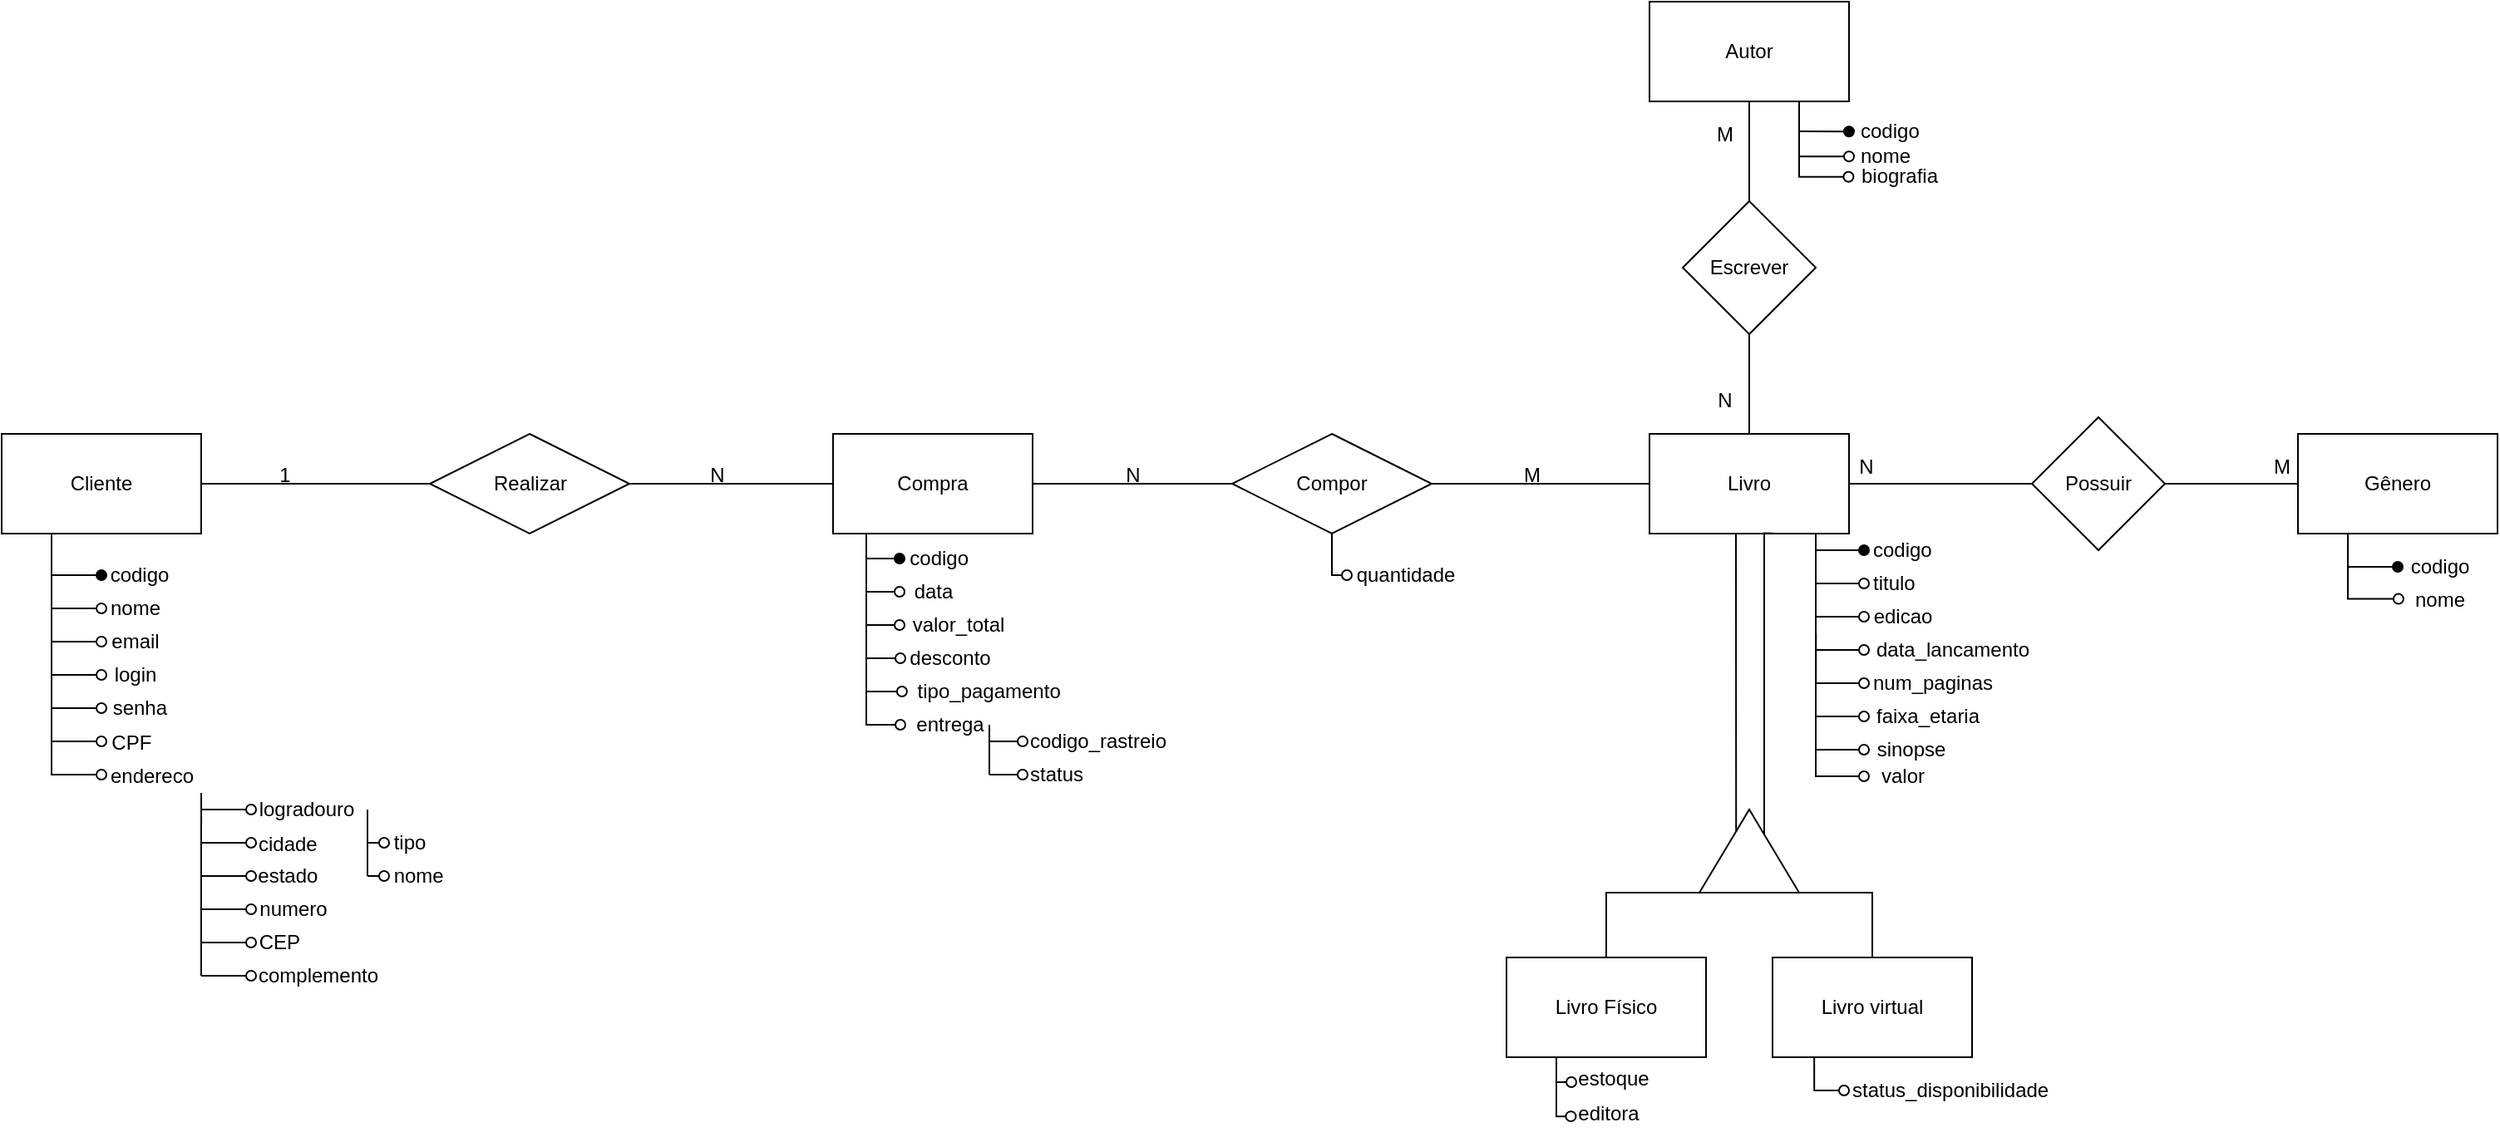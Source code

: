 <mxfile version="20.3.0" type="github">
  <diagram id="oTFQyZRkGBuzvfPvxmVF" name="Página-1">
    <mxGraphModel dx="2946" dy="1089" grid="1" gridSize="10" guides="1" tooltips="1" connect="1" arrows="1" fold="1" page="1" pageScale="1" pageWidth="827" pageHeight="1169" math="0" shadow="0">
      <root>
        <mxCell id="0" />
        <mxCell id="1" parent="0" />
        <mxCell id="lWry4m_PPbC2JPiOpoSA-2" style="edgeStyle=orthogonalEdgeStyle;rounded=0;orthogonalLoop=1;jettySize=auto;html=1;exitX=0.25;exitY=1;exitDx=0;exitDy=0;endArrow=oval;endFill=1;labelBackgroundColor=none;labelBorderColor=none;" edge="1" parent="1" source="lWry4m_PPbC2JPiOpoSA-9">
          <mxGeometry relative="1" as="geometry">
            <mxPoint x="160" y="480" as="targetPoint" />
            <Array as="points">
              <mxPoint x="130" y="480" />
            </Array>
          </mxGeometry>
        </mxCell>
        <mxCell id="lWry4m_PPbC2JPiOpoSA-3" style="edgeStyle=orthogonalEdgeStyle;rounded=0;orthogonalLoop=1;jettySize=auto;html=1;exitX=0.25;exitY=1;exitDx=0;exitDy=0;endArrow=oval;endFill=0;labelBackgroundColor=none;labelBorderColor=none;" edge="1" parent="1" source="lWry4m_PPbC2JPiOpoSA-9">
          <mxGeometry relative="1" as="geometry">
            <mxPoint x="160" y="500" as="targetPoint" />
            <Array as="points">
              <mxPoint x="130" y="500" />
            </Array>
          </mxGeometry>
        </mxCell>
        <mxCell id="lWry4m_PPbC2JPiOpoSA-4" style="edgeStyle=orthogonalEdgeStyle;rounded=0;orthogonalLoop=1;jettySize=auto;html=1;exitX=0.25;exitY=1;exitDx=0;exitDy=0;endArrow=oval;endFill=0;labelBackgroundColor=none;labelBorderColor=none;" edge="1" parent="1" source="lWry4m_PPbC2JPiOpoSA-9">
          <mxGeometry relative="1" as="geometry">
            <mxPoint x="160" y="520" as="targetPoint" />
            <Array as="points">
              <mxPoint x="130" y="520" />
            </Array>
          </mxGeometry>
        </mxCell>
        <mxCell id="lWry4m_PPbC2JPiOpoSA-5" style="edgeStyle=orthogonalEdgeStyle;rounded=0;orthogonalLoop=1;jettySize=auto;html=1;exitX=0.25;exitY=1;exitDx=0;exitDy=0;endArrow=oval;endFill=0;labelBackgroundColor=none;labelBorderColor=none;" edge="1" parent="1" source="lWry4m_PPbC2JPiOpoSA-9">
          <mxGeometry relative="1" as="geometry">
            <mxPoint x="160" y="560" as="targetPoint" />
            <Array as="points">
              <mxPoint x="130" y="560" />
            </Array>
          </mxGeometry>
        </mxCell>
        <mxCell id="lWry4m_PPbC2JPiOpoSA-6" style="edgeStyle=orthogonalEdgeStyle;rounded=0;orthogonalLoop=1;jettySize=auto;html=1;exitX=0.25;exitY=1;exitDx=0;exitDy=0;endArrow=oval;endFill=0;labelBackgroundColor=none;labelBorderColor=none;" edge="1" parent="1" source="lWry4m_PPbC2JPiOpoSA-9">
          <mxGeometry relative="1" as="geometry">
            <mxPoint x="160" y="580" as="targetPoint" />
            <Array as="points">
              <mxPoint x="130" y="580" />
            </Array>
          </mxGeometry>
        </mxCell>
        <mxCell id="lWry4m_PPbC2JPiOpoSA-7" style="edgeStyle=orthogonalEdgeStyle;rounded=0;orthogonalLoop=1;jettySize=auto;html=1;exitX=0.25;exitY=1;exitDx=0;exitDy=0;endArrow=oval;endFill=0;labelBackgroundColor=none;labelBorderColor=none;" edge="1" parent="1" source="lWry4m_PPbC2JPiOpoSA-9">
          <mxGeometry relative="1" as="geometry">
            <mxPoint x="160" y="600" as="targetPoint" />
            <Array as="points">
              <mxPoint x="130" y="600" />
            </Array>
          </mxGeometry>
        </mxCell>
        <mxCell id="lWry4m_PPbC2JPiOpoSA-8" style="edgeStyle=orthogonalEdgeStyle;rounded=0;orthogonalLoop=1;jettySize=auto;html=1;exitX=0.25;exitY=1;exitDx=0;exitDy=0;endArrow=oval;endFill=0;labelBackgroundColor=none;labelBorderColor=none;" edge="1" parent="1" source="lWry4m_PPbC2JPiOpoSA-9">
          <mxGeometry relative="1" as="geometry">
            <mxPoint x="160" y="540" as="targetPoint" />
            <Array as="points">
              <mxPoint x="130" y="540" />
            </Array>
          </mxGeometry>
        </mxCell>
        <mxCell id="lWry4m_PPbC2JPiOpoSA-9" value="Cliente" style="rounded=0;whiteSpace=wrap;html=1;labelBackgroundColor=none;labelBorderColor=none;fillColor=none;shadow=0;" vertex="1" parent="1">
          <mxGeometry x="100" y="395" width="120" height="60" as="geometry" />
        </mxCell>
        <mxCell id="lWry4m_PPbC2JPiOpoSA-10" style="edgeStyle=orthogonalEdgeStyle;rounded=0;orthogonalLoop=1;jettySize=auto;html=1;exitX=1;exitY=1;exitDx=0;exitDy=0;endArrow=oval;endFill=0;labelBackgroundColor=none;labelBorderColor=none;" edge="1" parent="1">
          <mxGeometry relative="1" as="geometry">
            <mxPoint x="1220" y="565" as="targetPoint" />
            <Array as="points">
              <mxPoint x="1191" y="565" />
            </Array>
            <mxPoint x="1191" y="525" as="sourcePoint" />
          </mxGeometry>
        </mxCell>
        <mxCell id="lWry4m_PPbC2JPiOpoSA-11" style="edgeStyle=orthogonalEdgeStyle;rounded=0;orthogonalLoop=1;jettySize=auto;html=1;exitX=1.001;exitY=0.836;exitDx=0;exitDy=0;startArrow=none;startFill=0;endArrow=oval;endFill=0;exitPerimeter=0;labelBackgroundColor=none;labelBorderColor=none;" edge="1" parent="1">
          <mxGeometry relative="1" as="geometry">
            <mxPoint x="1220" y="545" as="targetPoint" />
            <Array as="points">
              <mxPoint x="1191" y="545" />
            </Array>
            <mxPoint x="1191.12" y="515.16" as="sourcePoint" />
          </mxGeometry>
        </mxCell>
        <mxCell id="lWry4m_PPbC2JPiOpoSA-12" style="edgeStyle=orthogonalEdgeStyle;rounded=0;orthogonalLoop=1;jettySize=auto;html=1;exitX=1;exitY=0.75;exitDx=0;exitDy=0;startArrow=none;startFill=0;endArrow=oval;endFill=0;labelBackgroundColor=none;labelBorderColor=none;" edge="1" parent="1">
          <mxGeometry relative="1" as="geometry">
            <mxPoint x="1220" y="525" as="targetPoint" />
            <Array as="points">
              <mxPoint x="1191" y="525" />
            </Array>
            <mxPoint x="1191" y="510" as="sourcePoint" />
          </mxGeometry>
        </mxCell>
        <mxCell id="lWry4m_PPbC2JPiOpoSA-13" style="edgeStyle=orthogonalEdgeStyle;rounded=0;orthogonalLoop=1;jettySize=auto;html=1;exitX=1;exitY=0.75;exitDx=0;exitDy=0;startArrow=none;startFill=0;endArrow=oval;endFill=0;labelBackgroundColor=none;labelBorderColor=none;" edge="1" parent="1">
          <mxGeometry relative="1" as="geometry">
            <mxPoint x="1220" y="505" as="targetPoint" />
            <Array as="points">
              <mxPoint x="1191" y="505" />
            </Array>
            <mxPoint x="1191" y="510" as="sourcePoint" />
          </mxGeometry>
        </mxCell>
        <mxCell id="lWry4m_PPbC2JPiOpoSA-14" style="edgeStyle=orthogonalEdgeStyle;rounded=0;orthogonalLoop=1;jettySize=auto;html=1;exitX=1;exitY=0;exitDx=0;exitDy=0;startArrow=none;startFill=0;endArrow=oval;endFill=1;labelBackgroundColor=none;labelBorderColor=none;" edge="1" parent="1">
          <mxGeometry relative="1" as="geometry">
            <mxPoint x="1220" y="465" as="targetPoint" />
            <mxPoint x="1191" y="465" as="sourcePoint" />
          </mxGeometry>
        </mxCell>
        <mxCell id="lWry4m_PPbC2JPiOpoSA-15" style="edgeStyle=orthogonalEdgeStyle;rounded=0;orthogonalLoop=1;jettySize=auto;html=1;startArrow=none;startFill=0;endArrow=oval;endFill=0;labelBackgroundColor=none;labelBorderColor=none;" edge="1" parent="1">
          <mxGeometry relative="1" as="geometry">
            <mxPoint x="1220" y="485" as="targetPoint" />
            <Array as="points">
              <mxPoint x="1191" y="485" />
            </Array>
            <mxPoint x="1191" y="455" as="sourcePoint" />
          </mxGeometry>
        </mxCell>
        <mxCell id="lWry4m_PPbC2JPiOpoSA-16" style="edgeStyle=orthogonalEdgeStyle;rounded=0;orthogonalLoop=1;jettySize=auto;html=1;exitX=1;exitY=0.5;exitDx=0;exitDy=0;entryX=0;entryY=0.5;entryDx=0;entryDy=0;endArrow=none;endFill=0;labelBackgroundColor=none;labelBorderColor=none;" edge="1" parent="1" source="lWry4m_PPbC2JPiOpoSA-18" target="lWry4m_PPbC2JPiOpoSA-68">
          <mxGeometry relative="1" as="geometry" />
        </mxCell>
        <mxCell id="lWry4m_PPbC2JPiOpoSA-17" style="edgeStyle=orthogonalEdgeStyle;rounded=0;orthogonalLoop=1;jettySize=auto;html=1;exitX=0.75;exitY=1;exitDx=0;exitDy=0;endArrow=oval;endFill=0;labelBackgroundColor=none;labelBorderColor=none;" edge="1" parent="1">
          <mxGeometry relative="1" as="geometry">
            <mxPoint x="1182" y="455" as="sourcePoint" />
            <mxPoint x="1220" y="601" as="targetPoint" />
            <Array as="points">
              <mxPoint x="1191" y="455" />
              <mxPoint x="1191" y="601" />
              <mxPoint x="1220" y="601" />
            </Array>
          </mxGeometry>
        </mxCell>
        <mxCell id="lWry4m_PPbC2JPiOpoSA-18" value="Livro" style="rounded=0;whiteSpace=wrap;html=1;labelBackgroundColor=none;labelBorderColor=none;fillColor=none;" vertex="1" parent="1">
          <mxGeometry x="1091" y="395" width="120" height="60" as="geometry" />
        </mxCell>
        <mxCell id="lWry4m_PPbC2JPiOpoSA-19" value="N" style="text;html=1;align=center;verticalAlign=middle;resizable=0;points=[];autosize=1;strokeColor=none;fillColor=none;labelBackgroundColor=none;labelBorderColor=none;" vertex="1" parent="1">
          <mxGeometry x="770" y="410" width="20" height="20" as="geometry" />
        </mxCell>
        <mxCell id="lWry4m_PPbC2JPiOpoSA-20" style="edgeStyle=orthogonalEdgeStyle;rounded=0;orthogonalLoop=1;jettySize=auto;html=1;exitX=0.75;exitY=1;exitDx=0;exitDy=0;endArrow=oval;endFill=0;labelBackgroundColor=none;labelBorderColor=none;" edge="1" parent="1">
          <mxGeometry relative="1" as="geometry">
            <mxPoint x="640" y="490" as="targetPoint" />
            <mxPoint x="620" y="465" as="sourcePoint" />
            <Array as="points">
              <mxPoint x="620" y="490" />
              <mxPoint x="640" y="490" />
            </Array>
          </mxGeometry>
        </mxCell>
        <mxCell id="lWry4m_PPbC2JPiOpoSA-21" style="edgeStyle=orthogonalEdgeStyle;rounded=0;orthogonalLoop=1;jettySize=auto;html=1;exitX=0.75;exitY=1;exitDx=0;exitDy=0;endArrow=oval;endFill=0;labelBackgroundColor=none;labelBorderColor=none;" edge="1" parent="1">
          <mxGeometry relative="1" as="geometry">
            <mxPoint x="640" y="510" as="targetPoint" />
            <mxPoint x="620" y="465" as="sourcePoint" />
            <Array as="points">
              <mxPoint x="620" y="510" />
              <mxPoint x="640" y="510" />
            </Array>
          </mxGeometry>
        </mxCell>
        <mxCell id="lWry4m_PPbC2JPiOpoSA-22" style="edgeStyle=orthogonalEdgeStyle;rounded=0;orthogonalLoop=1;jettySize=auto;html=1;exitX=0.75;exitY=1;exitDx=0;exitDy=0;endArrow=oval;endFill=0;entryX=0.008;entryY=0.49;entryDx=0;entryDy=0;entryPerimeter=0;labelBackgroundColor=none;labelBorderColor=none;" edge="1" parent="1" target="lWry4m_PPbC2JPiOpoSA-32">
          <mxGeometry relative="1" as="geometry">
            <mxPoint x="640" y="525" as="targetPoint" />
            <mxPoint x="620" y="465" as="sourcePoint" />
            <Array as="points">
              <mxPoint x="620" y="530" />
              <mxPoint x="640" y="530" />
            </Array>
          </mxGeometry>
        </mxCell>
        <mxCell id="lWry4m_PPbC2JPiOpoSA-23" style="edgeStyle=orthogonalEdgeStyle;rounded=0;orthogonalLoop=1;jettySize=auto;html=1;exitX=0.75;exitY=1;exitDx=0;exitDy=0;endArrow=oval;endFill=0;entryX=0.137;entryY=0.5;entryDx=0;entryDy=0;entryPerimeter=0;labelBackgroundColor=none;labelBorderColor=none;" edge="1" parent="1" target="lWry4m_PPbC2JPiOpoSA-33">
          <mxGeometry relative="1" as="geometry">
            <mxPoint x="640" y="545" as="targetPoint" />
            <mxPoint x="620" y="465" as="sourcePoint" />
            <Array as="points">
              <mxPoint x="620" y="550" />
            </Array>
          </mxGeometry>
        </mxCell>
        <mxCell id="lWry4m_PPbC2JPiOpoSA-24" value="email" style="text;html=1;align=center;verticalAlign=middle;resizable=0;points=[];autosize=1;strokeColor=none;fillColor=none;labelBackgroundColor=none;labelBorderColor=none;" vertex="1" parent="1">
          <mxGeometry x="160" y="510" width="40" height="20" as="geometry" />
        </mxCell>
        <mxCell id="lWry4m_PPbC2JPiOpoSA-25" value="nome" style="text;html=1;align=center;verticalAlign=middle;resizable=0;points=[];autosize=1;strokeColor=none;fillColor=none;labelBackgroundColor=none;labelBorderColor=none;" vertex="1" parent="1">
          <mxGeometry x="155" y="490" width="50" height="20" as="geometry" />
        </mxCell>
        <mxCell id="lWry4m_PPbC2JPiOpoSA-26" value="login" style="text;html=1;align=center;verticalAlign=middle;resizable=0;points=[];autosize=1;strokeColor=none;fillColor=none;labelBackgroundColor=none;labelBorderColor=none;" vertex="1" parent="1">
          <mxGeometry x="160" y="530" width="40" height="20" as="geometry" />
        </mxCell>
        <mxCell id="lWry4m_PPbC2JPiOpoSA-27" value="&amp;nbsp;senha" style="text;html=1;align=center;verticalAlign=middle;resizable=0;points=[];autosize=1;strokeColor=none;fillColor=none;labelBackgroundColor=none;labelBorderColor=none;" vertex="1" parent="1">
          <mxGeometry x="155.5" y="550" width="50" height="20" as="geometry" />
        </mxCell>
        <mxCell id="lWry4m_PPbC2JPiOpoSA-28" value="&amp;nbsp;CPF" style="text;html=1;align=center;verticalAlign=middle;resizable=0;points=[];autosize=1;strokeColor=none;fillColor=none;labelBackgroundColor=none;labelBorderColor=none;" vertex="1" parent="1">
          <mxGeometry x="155.5" y="571" width="40" height="20" as="geometry" />
        </mxCell>
        <mxCell id="lWry4m_PPbC2JPiOpoSA-29" value="endereco" style="text;html=1;align=center;verticalAlign=middle;resizable=0;points=[];autosize=1;strokeColor=none;fillColor=none;labelBackgroundColor=none;labelBorderColor=none;" vertex="1" parent="1">
          <mxGeometry x="155" y="591" width="70" height="20" as="geometry" />
        </mxCell>
        <mxCell id="lWry4m_PPbC2JPiOpoSA-30" value="&amp;nbsp; &amp;nbsp;data" style="text;html=1;align=center;verticalAlign=middle;resizable=0;points=[];autosize=1;strokeColor=none;fillColor=none;labelBackgroundColor=none;labelBorderColor=none;" vertex="1" parent="1">
          <mxGeometry x="630" y="480" width="50" height="20" as="geometry" />
        </mxCell>
        <mxCell id="lWry4m_PPbC2JPiOpoSA-31" value="valor_total" style="text;html=1;align=center;verticalAlign=middle;resizable=0;points=[];autosize=1;strokeColor=none;fillColor=none;labelBackgroundColor=none;labelBorderColor=none;" vertex="1" parent="1">
          <mxGeometry x="640" y="500" width="70" height="20" as="geometry" />
        </mxCell>
        <mxCell id="lWry4m_PPbC2JPiOpoSA-32" value="desconto" style="text;html=1;align=center;verticalAlign=middle;resizable=0;points=[];autosize=1;strokeColor=none;fillColor=none;labelBackgroundColor=none;labelBorderColor=none;" vertex="1" parent="1">
          <mxGeometry x="640" y="520" width="60" height="20" as="geometry" />
        </mxCell>
        <mxCell id="lWry4m_PPbC2JPiOpoSA-33" value="&amp;nbsp; &amp;nbsp; &amp;nbsp;tipo_pagamento" style="text;html=1;align=center;verticalAlign=middle;resizable=0;points=[];autosize=1;strokeColor=none;fillColor=none;labelBackgroundColor=none;labelBorderColor=none;" vertex="1" parent="1">
          <mxGeometry x="625" y="540" width="120" height="20" as="geometry" />
        </mxCell>
        <mxCell id="lWry4m_PPbC2JPiOpoSA-34" style="edgeStyle=orthogonalEdgeStyle;rounded=0;orthogonalLoop=1;jettySize=auto;html=1;entryX=0.381;entryY=1;entryDx=0;entryDy=0;entryPerimeter=0;endArrow=none;endFill=0;exitX=0.731;exitY=0.369;exitDx=0;exitDy=0;exitPerimeter=0;labelBackgroundColor=none;labelBorderColor=none;" edge="1" parent="1" source="lWry4m_PPbC2JPiOpoSA-38" target="lWry4m_PPbC2JPiOpoSA-18">
          <mxGeometry relative="1" as="geometry">
            <Array as="points">
              <mxPoint x="1143" y="632" />
              <mxPoint x="1143" y="455" />
            </Array>
          </mxGeometry>
        </mxCell>
        <mxCell id="lWry4m_PPbC2JPiOpoSA-35" style="edgeStyle=orthogonalEdgeStyle;rounded=0;orthogonalLoop=1;jettySize=auto;html=1;entryX=0.625;entryY=0.997;entryDx=0;entryDy=0;entryPerimeter=0;endArrow=none;endFill=0;labelBackgroundColor=none;labelBorderColor=none;" edge="1" parent="1" source="lWry4m_PPbC2JPiOpoSA-38" target="lWry4m_PPbC2JPiOpoSA-18">
          <mxGeometry relative="1" as="geometry">
            <Array as="points">
              <mxPoint x="1160" y="455" />
            </Array>
          </mxGeometry>
        </mxCell>
        <mxCell id="lWry4m_PPbC2JPiOpoSA-36" style="edgeStyle=orthogonalEdgeStyle;rounded=0;orthogonalLoop=1;jettySize=auto;html=1;exitX=0;exitY=0.25;exitDx=0;exitDy=0;entryX=0.5;entryY=0;entryDx=0;entryDy=0;endArrow=none;endFill=0;labelBackgroundColor=none;labelBorderColor=none;" edge="1" parent="1" source="lWry4m_PPbC2JPiOpoSA-38" target="lWry4m_PPbC2JPiOpoSA-42">
          <mxGeometry relative="1" as="geometry">
            <Array as="points">
              <mxPoint x="1065" y="671" />
            </Array>
          </mxGeometry>
        </mxCell>
        <mxCell id="lWry4m_PPbC2JPiOpoSA-37" style="edgeStyle=orthogonalEdgeStyle;rounded=0;orthogonalLoop=1;jettySize=auto;html=1;exitX=0;exitY=0.75;exitDx=0;exitDy=0;entryX=0.5;entryY=0;entryDx=0;entryDy=0;endArrow=none;endFill=0;labelBackgroundColor=none;labelBorderColor=none;" edge="1" parent="1" source="lWry4m_PPbC2JPiOpoSA-38" target="lWry4m_PPbC2JPiOpoSA-44">
          <mxGeometry relative="1" as="geometry">
            <Array as="points">
              <mxPoint x="1225" y="671" />
            </Array>
          </mxGeometry>
        </mxCell>
        <mxCell id="lWry4m_PPbC2JPiOpoSA-38" value="" style="triangle;whiteSpace=wrap;html=1;direction=north;fillColor=none;labelBackgroundColor=none;labelBorderColor=none;" vertex="1" parent="1">
          <mxGeometry x="1121" y="621" width="60" height="50" as="geometry" />
        </mxCell>
        <mxCell id="lWry4m_PPbC2JPiOpoSA-39" style="edgeStyle=orthogonalEdgeStyle;rounded=0;orthogonalLoop=1;jettySize=auto;html=1;exitX=1;exitY=1;exitDx=0;exitDy=0;" edge="1" parent="1" source="lWry4m_PPbC2JPiOpoSA-42">
          <mxGeometry relative="1" as="geometry">
            <mxPoint x="1125.065" y="770.065" as="targetPoint" />
          </mxGeometry>
        </mxCell>
        <mxCell id="lWry4m_PPbC2JPiOpoSA-40" style="edgeStyle=orthogonalEdgeStyle;rounded=0;orthogonalLoop=1;jettySize=auto;html=1;exitX=0.25;exitY=1;exitDx=0;exitDy=0;endArrow=oval;endFill=0;" edge="1" parent="1" source="lWry4m_PPbC2JPiOpoSA-42">
          <mxGeometry relative="1" as="geometry">
            <mxPoint x="1044" y="785" as="targetPoint" />
            <Array as="points">
              <mxPoint x="1035" y="785" />
            </Array>
          </mxGeometry>
        </mxCell>
        <mxCell id="lWry4m_PPbC2JPiOpoSA-41" style="edgeStyle=orthogonalEdgeStyle;rounded=0;orthogonalLoop=1;jettySize=auto;html=1;exitX=0.25;exitY=1;exitDx=0;exitDy=0;endArrow=oval;endFill=0;" edge="1" parent="1" source="lWry4m_PPbC2JPiOpoSA-42">
          <mxGeometry relative="1" as="geometry">
            <mxPoint x="1043.722" y="805.574" as="targetPoint" />
            <Array as="points">
              <mxPoint x="1035" y="806" />
            </Array>
          </mxGeometry>
        </mxCell>
        <mxCell id="lWry4m_PPbC2JPiOpoSA-42" value="Livro Físico" style="rounded=0;whiteSpace=wrap;html=1;fillColor=none;labelBackgroundColor=none;labelBorderColor=none;" vertex="1" parent="1">
          <mxGeometry x="1005" y="710" width="120" height="60" as="geometry" />
        </mxCell>
        <mxCell id="lWry4m_PPbC2JPiOpoSA-43" style="edgeStyle=orthogonalEdgeStyle;rounded=0;orthogonalLoop=1;jettySize=auto;html=1;exitX=0.209;exitY=1.005;exitDx=0;exitDy=0;endArrow=oval;endFill=0;exitPerimeter=0;labelBackgroundColor=none;labelBorderColor=none;" edge="1" parent="1" source="lWry4m_PPbC2JPiOpoSA-44">
          <mxGeometry relative="1" as="geometry">
            <mxPoint x="1208" y="790" as="targetPoint" />
            <Array as="points">
              <mxPoint x="1190" y="790" />
            </Array>
          </mxGeometry>
        </mxCell>
        <mxCell id="lWry4m_PPbC2JPiOpoSA-44" value="Livro virtual" style="rounded=0;whiteSpace=wrap;html=1;fillColor=none;labelBackgroundColor=none;labelBorderColor=none;" vertex="1" parent="1">
          <mxGeometry x="1165" y="710" width="120" height="60" as="geometry" />
        </mxCell>
        <mxCell id="lWry4m_PPbC2JPiOpoSA-45" value="estoque" style="text;html=1;align=center;verticalAlign=middle;resizable=0;points=[];autosize=1;strokeColor=none;fillColor=none;labelBackgroundColor=none;labelBorderColor=none;" vertex="1" parent="1">
          <mxGeometry x="1038" y="770" width="61" height="26" as="geometry" />
        </mxCell>
        <mxCell id="lWry4m_PPbC2JPiOpoSA-46" value="&amp;nbsp;codigo" style="text;html=1;align=center;verticalAlign=middle;resizable=0;points=[];autosize=1;strokeColor=none;fillColor=none;labelBackgroundColor=none;labelBorderColor=none;" vertex="1" parent="1">
          <mxGeometry x="1216" y="455" width="50" height="20" as="geometry" />
        </mxCell>
        <mxCell id="lWry4m_PPbC2JPiOpoSA-47" value="&amp;nbsp;titulo" style="text;html=1;align=center;verticalAlign=middle;resizable=0;points=[];autosize=1;strokeColor=none;fillColor=none;labelBackgroundColor=none;labelBorderColor=none;" vertex="1" parent="1">
          <mxGeometry x="1216" y="475" width="40" height="20" as="geometry" />
        </mxCell>
        <mxCell id="lWry4m_PPbC2JPiOpoSA-48" value="edicao" style="text;html=1;align=center;verticalAlign=middle;resizable=0;points=[];autosize=1;strokeColor=none;fillColor=none;labelBackgroundColor=none;labelBorderColor=none;" vertex="1" parent="1">
          <mxGeometry x="1218" y="495" width="50" height="20" as="geometry" />
        </mxCell>
        <mxCell id="lWry4m_PPbC2JPiOpoSA-49" value="data_lancamento" style="text;html=1;align=center;verticalAlign=middle;resizable=0;points=[];autosize=1;strokeColor=none;fillColor=none;labelBackgroundColor=none;labelBorderColor=none;" vertex="1" parent="1">
          <mxGeometry x="1218" y="515" width="110" height="20" as="geometry" />
        </mxCell>
        <mxCell id="lWry4m_PPbC2JPiOpoSA-50" value="num_paginas" style="text;html=1;align=center;verticalAlign=middle;resizable=0;points=[];autosize=1;strokeColor=none;fillColor=none;labelBackgroundColor=none;labelBorderColor=none;" vertex="1" parent="1">
          <mxGeometry x="1216" y="535" width="90" height="20" as="geometry" />
        </mxCell>
        <mxCell id="lWry4m_PPbC2JPiOpoSA-51" value="faixa_etaria" style="text;html=1;align=center;verticalAlign=middle;resizable=0;points=[];autosize=1;strokeColor=none;fillColor=none;labelBackgroundColor=none;labelBorderColor=none;" vertex="1" parent="1">
          <mxGeometry x="1218" y="555" width="80" height="20" as="geometry" />
        </mxCell>
        <mxCell id="lWry4m_PPbC2JPiOpoSA-52" style="edgeStyle=none;rounded=0;orthogonalLoop=1;jettySize=auto;html=1;exitX=1;exitY=0.25;exitDx=0;exitDy=0;endArrow=oval;endFill=1;strokeColor=#000000;labelBackgroundColor=none;labelBorderColor=none;" edge="1" parent="1">
          <mxGeometry relative="1" as="geometry">
            <mxPoint x="1211" y="213.095" as="targetPoint" />
            <mxPoint x="1181" y="213" as="sourcePoint" />
          </mxGeometry>
        </mxCell>
        <mxCell id="lWry4m_PPbC2JPiOpoSA-53" style="edgeStyle=orthogonalEdgeStyle;rounded=0;orthogonalLoop=1;jettySize=auto;html=1;exitX=1;exitY=0.5;exitDx=0;exitDy=0;endArrow=oval;endFill=0;labelBackgroundColor=none;labelBorderColor=none;" edge="1" parent="1">
          <mxGeometry relative="1" as="geometry">
            <mxPoint x="1211" y="228.003" as="targetPoint" />
            <mxPoint x="1181" y="228.08" as="sourcePoint" />
          </mxGeometry>
        </mxCell>
        <mxCell id="lWry4m_PPbC2JPiOpoSA-54" style="edgeStyle=orthogonalEdgeStyle;rounded=0;orthogonalLoop=1;jettySize=auto;html=1;exitX=0.75;exitY=1;exitDx=0;exitDy=0;endArrow=oval;endFill=0;entryX=-0.005;entryY=0.519;entryDx=0;entryDy=0;entryPerimeter=0;labelBackgroundColor=none;labelBorderColor=none;" edge="1" parent="1" source="lWry4m_PPbC2JPiOpoSA-55" target="lWry4m_PPbC2JPiOpoSA-116">
          <mxGeometry relative="1" as="geometry">
            <mxPoint x="1181" y="240" as="targetPoint" />
          </mxGeometry>
        </mxCell>
        <mxCell id="lWry4m_PPbC2JPiOpoSA-55" value="Autor" style="whiteSpace=wrap;html=1;labelBackgroundColor=none;labelBorderColor=none;fillColor=none;" vertex="1" parent="1">
          <mxGeometry x="1091" y="135" width="120" height="60" as="geometry" />
        </mxCell>
        <mxCell id="lWry4m_PPbC2JPiOpoSA-56" style="edgeStyle=none;rounded=0;orthogonalLoop=1;jettySize=auto;html=1;exitX=0.5;exitY=1;exitDx=0;exitDy=0;endArrow=none;endFill=0;strokeColor=#000000;fillColor=#e1d5e7;entryX=0.5;entryY=0;entryDx=0;entryDy=0;labelBackgroundColor=none;labelBorderColor=none;" edge="1" parent="1" source="lWry4m_PPbC2JPiOpoSA-58" target="lWry4m_PPbC2JPiOpoSA-18">
          <mxGeometry relative="1" as="geometry">
            <mxPoint x="1151.143" y="355" as="targetPoint" />
          </mxGeometry>
        </mxCell>
        <mxCell id="lWry4m_PPbC2JPiOpoSA-57" style="edgeStyle=none;rounded=0;orthogonalLoop=1;jettySize=auto;html=1;exitX=0.5;exitY=0;exitDx=0;exitDy=0;entryX=0.5;entryY=1;entryDx=0;entryDy=0;endArrow=none;endFill=0;strokeColor=#000000;labelBackgroundColor=none;labelBorderColor=none;" edge="1" parent="1" source="lWry4m_PPbC2JPiOpoSA-58" target="lWry4m_PPbC2JPiOpoSA-55">
          <mxGeometry relative="1" as="geometry" />
        </mxCell>
        <mxCell id="lWry4m_PPbC2JPiOpoSA-58" value="Escrever" style="rhombus;whiteSpace=wrap;html=1;labelBackgroundColor=none;labelBorderColor=none;fillColor=none;" vertex="1" parent="1">
          <mxGeometry x="1111" y="255" width="80" height="80" as="geometry" />
        </mxCell>
        <mxCell id="lWry4m_PPbC2JPiOpoSA-59" value="M" style="text;html=1;align=center;verticalAlign=middle;resizable=0;points=[];autosize=1;strokeColor=none;fillColor=none;labelBackgroundColor=none;labelBorderColor=none;" vertex="1" parent="1">
          <mxGeometry x="1121" y="205" width="30" height="20" as="geometry" />
        </mxCell>
        <mxCell id="lWry4m_PPbC2JPiOpoSA-60" value="N" style="text;html=1;align=center;verticalAlign=middle;resizable=0;points=[];autosize=1;strokeColor=none;fillColor=none;labelBackgroundColor=none;labelBorderColor=none;" vertex="1" parent="1">
          <mxGeometry x="1126" y="365" width="20" height="20" as="geometry" />
        </mxCell>
        <mxCell id="lWry4m_PPbC2JPiOpoSA-61" value="codigo&lt;br&gt;nome" style="text;html=1;align=left;verticalAlign=middle;resizable=0;points=[];autosize=1;strokeColor=none;fillColor=none;labelBackgroundColor=none;labelBorderColor=none;" vertex="1" parent="1">
          <mxGeometry x="1216" y="205" width="50" height="30" as="geometry" />
        </mxCell>
        <mxCell id="lWry4m_PPbC2JPiOpoSA-62" value="sinopse" style="text;html=1;align=center;verticalAlign=middle;resizable=0;points=[];autosize=1;strokeColor=none;fillColor=none;labelBackgroundColor=none;labelBorderColor=none;" vertex="1" parent="1">
          <mxGeometry x="1218" y="575" width="60" height="20" as="geometry" />
        </mxCell>
        <mxCell id="lWry4m_PPbC2JPiOpoSA-63" style="edgeStyle=orthogonalEdgeStyle;rounded=0;orthogonalLoop=1;jettySize=auto;html=1;exitX=1;exitY=1;exitDx=0;exitDy=0;endArrow=oval;endFill=0;labelBackgroundColor=none;labelBorderColor=none;" edge="1" parent="1">
          <mxGeometry relative="1" as="geometry">
            <mxPoint x="1220" y="585" as="targetPoint" />
            <Array as="points">
              <mxPoint x="1191" y="585" />
            </Array>
            <mxPoint x="1191" y="545" as="sourcePoint" />
          </mxGeometry>
        </mxCell>
        <mxCell id="lWry4m_PPbC2JPiOpoSA-64" value="" style="endArrow=none;html=1;rounded=0;labelBackgroundColor=none;labelBorderColor=none;" edge="1" parent="1">
          <mxGeometry width="50" height="50" relative="1" as="geometry">
            <mxPoint x="1191" y="505" as="sourcePoint" />
            <mxPoint x="1191" y="455" as="targetPoint" />
          </mxGeometry>
        </mxCell>
        <mxCell id="lWry4m_PPbC2JPiOpoSA-65" style="edgeStyle=orthogonalEdgeStyle;rounded=0;orthogonalLoop=1;jettySize=auto;html=1;exitX=0.25;exitY=1;exitDx=0;exitDy=0;endArrow=oval;endFill=0;entryX=0.009;entryY=0.465;entryDx=0;entryDy=0;entryPerimeter=0;labelBackgroundColor=none;labelBorderColor=none;" edge="1" parent="1" source="lWry4m_PPbC2JPiOpoSA-66" target="lWry4m_PPbC2JPiOpoSA-117">
          <mxGeometry relative="1" as="geometry">
            <mxPoint x="1490" y="480" as="sourcePoint" />
            <mxPoint x="1520" y="520" as="targetPoint" />
          </mxGeometry>
        </mxCell>
        <mxCell id="lWry4m_PPbC2JPiOpoSA-66" value="Gênero" style="rounded=0;whiteSpace=wrap;html=1;labelBackgroundColor=none;labelBorderColor=none;fillColor=none;" vertex="1" parent="1">
          <mxGeometry x="1481" y="395" width="120" height="60" as="geometry" />
        </mxCell>
        <mxCell id="lWry4m_PPbC2JPiOpoSA-67" style="edgeStyle=orthogonalEdgeStyle;rounded=0;orthogonalLoop=1;jettySize=auto;html=1;exitX=1;exitY=0.5;exitDx=0;exitDy=0;entryX=0;entryY=0.5;entryDx=0;entryDy=0;endArrow=none;endFill=0;labelBackgroundColor=none;labelBorderColor=none;" edge="1" parent="1" source="lWry4m_PPbC2JPiOpoSA-68" target="lWry4m_PPbC2JPiOpoSA-66">
          <mxGeometry relative="1" as="geometry" />
        </mxCell>
        <mxCell id="lWry4m_PPbC2JPiOpoSA-68" value="Possuir" style="rhombus;whiteSpace=wrap;html=1;labelBackgroundColor=none;labelBorderColor=none;fillColor=none;" vertex="1" parent="1">
          <mxGeometry x="1321" y="385" width="80" height="80" as="geometry" />
        </mxCell>
        <mxCell id="lWry4m_PPbC2JPiOpoSA-69" value="N" style="text;html=1;align=center;verticalAlign=middle;resizable=0;points=[];autosize=1;strokeColor=none;fillColor=none;labelBackgroundColor=none;labelBorderColor=none;" vertex="1" parent="1">
          <mxGeometry x="1211" y="405" width="20" height="20" as="geometry" />
        </mxCell>
        <mxCell id="lWry4m_PPbC2JPiOpoSA-70" value="M" style="text;html=1;align=center;verticalAlign=middle;resizable=0;points=[];autosize=1;strokeColor=none;fillColor=none;labelBackgroundColor=none;labelBorderColor=none;" vertex="1" parent="1">
          <mxGeometry x="1456" y="405" width="30" height="20" as="geometry" />
        </mxCell>
        <mxCell id="lWry4m_PPbC2JPiOpoSA-71" value="" style="endArrow=oval;html=1;rounded=0;endFill=1;exitX=0.25;exitY=1;exitDx=0;exitDy=0;labelBackgroundColor=none;labelBorderColor=none;" edge="1" parent="1" source="lWry4m_PPbC2JPiOpoSA-66">
          <mxGeometry width="50" height="50" relative="1" as="geometry">
            <mxPoint x="1511" y="475" as="sourcePoint" />
            <mxPoint x="1541" y="475" as="targetPoint" />
            <Array as="points">
              <mxPoint x="1511" y="475" />
            </Array>
          </mxGeometry>
        </mxCell>
        <mxCell id="lWry4m_PPbC2JPiOpoSA-72" value="codigo" style="text;html=1;align=center;verticalAlign=middle;resizable=0;points=[];autosize=1;strokeColor=none;fillColor=none;labelBackgroundColor=none;labelBorderColor=none;" vertex="1" parent="1">
          <mxGeometry x="1541" y="465" width="50" height="20" as="geometry" />
        </mxCell>
        <mxCell id="lWry4m_PPbC2JPiOpoSA-73" style="edgeStyle=orthogonalEdgeStyle;rounded=0;orthogonalLoop=1;jettySize=auto;html=1;exitX=1;exitY=0.5;exitDx=0;exitDy=0;endArrow=none;endFill=0;labelBackgroundColor=none;labelBorderColor=none;" edge="1" parent="1" source="lWry4m_PPbC2JPiOpoSA-76" target="lWry4m_PPbC2JPiOpoSA-82">
          <mxGeometry relative="1" as="geometry" />
        </mxCell>
        <mxCell id="lWry4m_PPbC2JPiOpoSA-74" style="edgeStyle=orthogonalEdgeStyle;rounded=0;orthogonalLoop=1;jettySize=auto;html=1;endArrow=oval;endFill=0;entryX=0.006;entryY=0.538;entryDx=0;entryDy=0;entryPerimeter=0;labelBackgroundColor=none;labelBorderColor=none;" edge="1" parent="1">
          <mxGeometry relative="1" as="geometry">
            <mxPoint x="640.48" y="570.76" as="targetPoint" />
            <mxPoint x="620" y="470" as="sourcePoint" />
            <Array as="points">
              <mxPoint x="620" y="570" />
              <mxPoint x="640" y="570" />
            </Array>
          </mxGeometry>
        </mxCell>
        <mxCell id="lWry4m_PPbC2JPiOpoSA-75" style="edgeStyle=orthogonalEdgeStyle;rounded=0;orthogonalLoop=1;jettySize=auto;html=1;exitX=0.25;exitY=1;exitDx=0;exitDy=0;endArrow=oval;endFill=1;labelBackgroundColor=none;labelBorderColor=none;" edge="1" parent="1" source="lWry4m_PPbC2JPiOpoSA-76">
          <mxGeometry relative="1" as="geometry">
            <mxPoint x="640" y="470" as="targetPoint" />
            <Array as="points">
              <mxPoint x="620" y="455" />
              <mxPoint x="620" y="470" />
            </Array>
          </mxGeometry>
        </mxCell>
        <mxCell id="lWry4m_PPbC2JPiOpoSA-76" value="Compra" style="rounded=0;whiteSpace=wrap;html=1;labelBackgroundColor=none;labelBorderColor=none;fillColor=none;" vertex="1" parent="1">
          <mxGeometry x="600" y="395" width="120" height="60" as="geometry" />
        </mxCell>
        <mxCell id="lWry4m_PPbC2JPiOpoSA-77" style="edgeStyle=orthogonalEdgeStyle;rounded=0;orthogonalLoop=1;jettySize=auto;html=1;exitX=1;exitY=0.5;exitDx=0;exitDy=0;entryX=0;entryY=0.5;entryDx=0;entryDy=0;endArrow=none;endFill=0;labelBackgroundColor=none;labelBorderColor=none;" edge="1" parent="1" source="lWry4m_PPbC2JPiOpoSA-79" target="lWry4m_PPbC2JPiOpoSA-76">
          <mxGeometry relative="1" as="geometry" />
        </mxCell>
        <mxCell id="lWry4m_PPbC2JPiOpoSA-78" style="edgeStyle=orthogonalEdgeStyle;rounded=0;orthogonalLoop=1;jettySize=auto;html=1;exitX=0;exitY=0.5;exitDx=0;exitDy=0;entryX=1;entryY=0.5;entryDx=0;entryDy=0;endArrow=none;endFill=0;labelBackgroundColor=none;labelBorderColor=none;" edge="1" parent="1" source="lWry4m_PPbC2JPiOpoSA-79" target="lWry4m_PPbC2JPiOpoSA-9">
          <mxGeometry relative="1" as="geometry" />
        </mxCell>
        <mxCell id="lWry4m_PPbC2JPiOpoSA-79" value="Realizar" style="shape=rhombus;perimeter=rhombusPerimeter;whiteSpace=wrap;html=1;align=center;labelBackgroundColor=none;labelBorderColor=none;fillColor=none;" vertex="1" parent="1">
          <mxGeometry x="357.5" y="395" width="120" height="60" as="geometry" />
        </mxCell>
        <mxCell id="lWry4m_PPbC2JPiOpoSA-80" style="edgeStyle=orthogonalEdgeStyle;rounded=0;orthogonalLoop=1;jettySize=auto;html=1;exitX=1;exitY=0.5;exitDx=0;exitDy=0;entryX=0;entryY=0.5;entryDx=0;entryDy=0;endArrow=none;endFill=0;labelBackgroundColor=none;labelBorderColor=none;" edge="1" parent="1" source="lWry4m_PPbC2JPiOpoSA-82" target="lWry4m_PPbC2JPiOpoSA-18">
          <mxGeometry relative="1" as="geometry" />
        </mxCell>
        <mxCell id="lWry4m_PPbC2JPiOpoSA-81" style="edgeStyle=orthogonalEdgeStyle;rounded=0;orthogonalLoop=1;jettySize=auto;html=1;endArrow=oval;endFill=0;labelBackgroundColor=none;labelBorderColor=none;exitX=0.5;exitY=1;exitDx=0;exitDy=0;" edge="1" parent="1" source="lWry4m_PPbC2JPiOpoSA-82" target="lWry4m_PPbC2JPiOpoSA-87">
          <mxGeometry relative="1" as="geometry">
            <mxPoint x="899.714" y="350" as="targetPoint" />
            <Array as="points">
              <mxPoint x="900" y="480" />
            </Array>
            <mxPoint x="900" y="450" as="sourcePoint" />
          </mxGeometry>
        </mxCell>
        <mxCell id="lWry4m_PPbC2JPiOpoSA-82" value="Compor" style="shape=rhombus;perimeter=rhombusPerimeter;whiteSpace=wrap;html=1;align=center;labelBackgroundColor=none;labelBorderColor=none;fillColor=none;" vertex="1" parent="1">
          <mxGeometry x="840" y="395" width="120" height="60" as="geometry" />
        </mxCell>
        <mxCell id="lWry4m_PPbC2JPiOpoSA-83" value="1" style="text;html=1;align=center;verticalAlign=middle;resizable=0;points=[];autosize=1;strokeColor=none;fillColor=none;labelBackgroundColor=none;labelBorderColor=none;" vertex="1" parent="1">
          <mxGeometry x="260" y="410" width="20" height="20" as="geometry" />
        </mxCell>
        <mxCell id="lWry4m_PPbC2JPiOpoSA-84" value="N" style="text;html=1;align=center;verticalAlign=middle;resizable=0;points=[];autosize=1;strokeColor=none;fillColor=none;labelBackgroundColor=none;labelBorderColor=none;" vertex="1" parent="1">
          <mxGeometry x="520" y="410" width="20" height="20" as="geometry" />
        </mxCell>
        <mxCell id="lWry4m_PPbC2JPiOpoSA-85" value="M" style="text;html=1;align=center;verticalAlign=middle;resizable=0;points=[];autosize=1;strokeColor=none;fillColor=none;labelBackgroundColor=none;labelBorderColor=none;" vertex="1" parent="1">
          <mxGeometry x="1005" y="410" width="30" height="20" as="geometry" />
        </mxCell>
        <mxCell id="lWry4m_PPbC2JPiOpoSA-86" value="&amp;nbsp; codigo" style="text;html=1;align=center;verticalAlign=middle;resizable=0;points=[];autosize=1;strokeColor=none;fillColor=none;labelBackgroundColor=none;labelBorderColor=none;" vertex="1" parent="1">
          <mxGeometry x="630" y="460" width="60" height="20" as="geometry" />
        </mxCell>
        <mxCell id="lWry4m_PPbC2JPiOpoSA-87" value="quantidade" style="text;html=1;align=center;verticalAlign=middle;resizable=0;points=[];autosize=1;strokeColor=none;fillColor=none;labelBackgroundColor=none;labelBorderColor=none;" vertex="1" parent="1">
          <mxGeometry x="909" y="470" width="70" height="20" as="geometry" />
        </mxCell>
        <mxCell id="lWry4m_PPbC2JPiOpoSA-88" value="entrega" style="text;html=1;align=center;verticalAlign=middle;resizable=0;points=[];autosize=1;strokeColor=none;fillColor=none;labelBackgroundColor=none;labelBorderColor=none;" vertex="1" parent="1">
          <mxGeometry x="640" y="560" width="60" height="20" as="geometry" />
        </mxCell>
        <mxCell id="lWry4m_PPbC2JPiOpoSA-89" value="status_disponibilidade" style="text;html=1;align=left;verticalAlign=middle;resizable=0;points=[];autosize=1;strokeColor=none;fillColor=none;labelBackgroundColor=none;labelBorderColor=none;" vertex="1" parent="1">
          <mxGeometry x="1211" y="780" width="220" height="20" as="geometry" />
        </mxCell>
        <mxCell id="lWry4m_PPbC2JPiOpoSA-90" value="valor" style="text;html=1;align=center;verticalAlign=middle;resizable=0;points=[];autosize=1;strokeColor=none;fillColor=none;labelBackgroundColor=none;labelBorderColor=none;" vertex="1" parent="1">
          <mxGeometry x="1223" y="591" width="40" height="20" as="geometry" />
        </mxCell>
        <mxCell id="lWry4m_PPbC2JPiOpoSA-91" value="codigo_rastreio" style="text;html=1;align=center;verticalAlign=middle;resizable=0;points=[];autosize=1;strokeColor=none;fillColor=none;labelBackgroundColor=none;labelBorderColor=none;" vertex="1" parent="1">
          <mxGeometry x="709" y="570" width="100" height="20" as="geometry" />
        </mxCell>
        <mxCell id="lWry4m_PPbC2JPiOpoSA-92" value="status" style="text;html=1;align=center;verticalAlign=middle;resizable=0;points=[];autosize=1;strokeColor=none;fillColor=none;labelBackgroundColor=none;labelBorderColor=none;" vertex="1" parent="1">
          <mxGeometry x="709" y="590" width="50" height="20" as="geometry" />
        </mxCell>
        <mxCell id="lWry4m_PPbC2JPiOpoSA-93" value="" style="endArrow=none;html=1;rounded=0;entryX=0.929;entryY=1;entryDx=0;entryDy=0;entryPerimeter=0;labelBackgroundColor=none;labelBorderColor=none;" edge="1" parent="1" target="lWry4m_PPbC2JPiOpoSA-29">
          <mxGeometry width="50" height="50" relative="1" as="geometry">
            <mxPoint x="220" y="661" as="sourcePoint" />
            <mxPoint x="220" y="611" as="targetPoint" />
          </mxGeometry>
        </mxCell>
        <mxCell id="lWry4m_PPbC2JPiOpoSA-94" value="" style="endArrow=oval;html=1;rounded=0;endFill=0;labelBackgroundColor=none;labelBorderColor=none;" edge="1" parent="1">
          <mxGeometry width="50" height="50" relative="1" as="geometry">
            <mxPoint x="220" y="621" as="sourcePoint" />
            <mxPoint x="250" y="621" as="targetPoint" />
          </mxGeometry>
        </mxCell>
        <mxCell id="lWry4m_PPbC2JPiOpoSA-95" value="" style="endArrow=oval;html=1;rounded=0;endFill=0;labelBackgroundColor=none;labelBorderColor=none;" edge="1" parent="1">
          <mxGeometry width="50" height="50" relative="1" as="geometry">
            <mxPoint x="220" y="641" as="sourcePoint" />
            <mxPoint x="250" y="641" as="targetPoint" />
          </mxGeometry>
        </mxCell>
        <mxCell id="lWry4m_PPbC2JPiOpoSA-96" value="" style="endArrow=oval;html=1;rounded=0;endFill=0;labelBackgroundColor=none;labelBorderColor=none;" edge="1" parent="1">
          <mxGeometry width="50" height="50" relative="1" as="geometry">
            <mxPoint x="220" y="661" as="sourcePoint" />
            <mxPoint x="250" y="661" as="targetPoint" />
          </mxGeometry>
        </mxCell>
        <mxCell id="lWry4m_PPbC2JPiOpoSA-97" value="logradouro" style="text;html=1;align=center;verticalAlign=middle;resizable=0;points=[];autosize=1;strokeColor=none;fillColor=none;labelBackgroundColor=none;labelBorderColor=none;" vertex="1" parent="1">
          <mxGeometry x="248" y="611" width="70" height="20" as="geometry" />
        </mxCell>
        <mxCell id="lWry4m_PPbC2JPiOpoSA-98" value="&amp;nbsp; &amp;nbsp; &amp;nbsp; &amp;nbsp;cidade" style="text;html=1;align=center;verticalAlign=middle;resizable=0;points=[];autosize=1;strokeColor=none;fillColor=none;labelBackgroundColor=none;labelBorderColor=none;" vertex="1" parent="1">
          <mxGeometry x="225" y="632" width="70" height="20" as="geometry" />
        </mxCell>
        <mxCell id="lWry4m_PPbC2JPiOpoSA-99" value="&amp;nbsp; &amp;nbsp; estado" style="text;html=1;align=center;verticalAlign=middle;resizable=0;points=[];autosize=1;strokeColor=none;fillColor=none;labelBackgroundColor=none;labelBorderColor=none;" vertex="1" parent="1">
          <mxGeometry x="235" y="651" width="60" height="20" as="geometry" />
        </mxCell>
        <mxCell id="lWry4m_PPbC2JPiOpoSA-100" value="" style="endArrow=none;html=1;rounded=0;labelBackgroundColor=none;labelBorderColor=none;" edge="1" parent="1">
          <mxGeometry width="50" height="50" relative="1" as="geometry">
            <mxPoint x="220" y="721" as="sourcePoint" />
            <mxPoint x="220" y="656" as="targetPoint" />
          </mxGeometry>
        </mxCell>
        <mxCell id="lWry4m_PPbC2JPiOpoSA-101" value="" style="endArrow=oval;html=1;rounded=0;endFill=0;labelBackgroundColor=none;labelBorderColor=none;" edge="1" parent="1">
          <mxGeometry width="50" height="50" relative="1" as="geometry">
            <mxPoint x="220" y="721" as="sourcePoint" />
            <mxPoint x="250" y="721" as="targetPoint" />
          </mxGeometry>
        </mxCell>
        <mxCell id="lWry4m_PPbC2JPiOpoSA-102" value="" style="endArrow=oval;html=1;rounded=0;endFill=0;labelBackgroundColor=none;labelBorderColor=none;" edge="1" parent="1">
          <mxGeometry width="50" height="50" relative="1" as="geometry">
            <mxPoint x="220" y="701" as="sourcePoint" />
            <mxPoint x="250" y="701" as="targetPoint" />
          </mxGeometry>
        </mxCell>
        <mxCell id="lWry4m_PPbC2JPiOpoSA-103" value="" style="endArrow=oval;html=1;rounded=0;endFill=0;labelBackgroundColor=none;labelBorderColor=none;" edge="1" parent="1">
          <mxGeometry width="50" height="50" relative="1" as="geometry">
            <mxPoint x="220" y="681" as="sourcePoint" />
            <mxPoint x="250" y="681" as="targetPoint" />
          </mxGeometry>
        </mxCell>
        <mxCell id="lWry4m_PPbC2JPiOpoSA-104" value="editora" style="text;html=1;align=center;verticalAlign=middle;resizable=0;points=[];autosize=1;strokeColor=none;fillColor=none;labelBackgroundColor=none;labelBorderColor=none;" vertex="1" parent="1">
          <mxGeometry x="1038" y="791" width="55" height="26" as="geometry" />
        </mxCell>
        <mxCell id="lWry4m_PPbC2JPiOpoSA-105" value="&amp;nbsp;CEP" style="text;html=1;align=center;verticalAlign=middle;resizable=0;points=[];autosize=1;strokeColor=none;fillColor=none;labelBackgroundColor=none;labelBorderColor=none;" vertex="1" parent="1">
          <mxGeometry x="245" y="691" width="40" height="20" as="geometry" />
        </mxCell>
        <mxCell id="lWry4m_PPbC2JPiOpoSA-106" value="numero" style="text;html=1;align=center;verticalAlign=middle;resizable=0;points=[];autosize=1;strokeColor=none;fillColor=none;labelBackgroundColor=none;labelBorderColor=none;" vertex="1" parent="1">
          <mxGeometry x="245" y="671" width="60" height="20" as="geometry" />
        </mxCell>
        <mxCell id="lWry4m_PPbC2JPiOpoSA-107" value="complemento" style="text;html=1;align=center;verticalAlign=middle;resizable=0;points=[];autosize=1;strokeColor=none;fillColor=none;labelBackgroundColor=none;labelBorderColor=none;" vertex="1" parent="1">
          <mxGeometry x="245" y="711" width="90" height="20" as="geometry" />
        </mxCell>
        <mxCell id="lWry4m_PPbC2JPiOpoSA-108" value="" style="endArrow=none;html=1;rounded=0;entryX=0.5;entryY=1;entryDx=0;entryDy=0;entryPerimeter=0;labelBackgroundColor=none;labelBorderColor=none;" edge="1" parent="1">
          <mxGeometry width="50" height="50" relative="1" as="geometry">
            <mxPoint x="694" y="600" as="sourcePoint" />
            <mxPoint x="694" y="570" as="targetPoint" />
          </mxGeometry>
        </mxCell>
        <mxCell id="lWry4m_PPbC2JPiOpoSA-109" value="" style="endArrow=oval;html=1;rounded=0;endFill=0;labelBackgroundColor=none;labelBorderColor=none;" edge="1" parent="1">
          <mxGeometry width="50" height="50" relative="1" as="geometry">
            <mxPoint x="694" y="580" as="sourcePoint" />
            <mxPoint x="714" y="580" as="targetPoint" />
          </mxGeometry>
        </mxCell>
        <mxCell id="lWry4m_PPbC2JPiOpoSA-110" value="" style="endArrow=oval;html=1;rounded=0;endFill=0;labelBackgroundColor=none;labelBorderColor=none;" edge="1" parent="1">
          <mxGeometry width="50" height="50" relative="1" as="geometry">
            <mxPoint x="694" y="600" as="sourcePoint" />
            <mxPoint x="714" y="600" as="targetPoint" />
          </mxGeometry>
        </mxCell>
        <mxCell id="lWry4m_PPbC2JPiOpoSA-111" value="&amp;nbsp; &amp;nbsp; &amp;nbsp;nome" style="text;html=1;align=center;verticalAlign=middle;resizable=0;points=[];autosize=1;strokeColor=none;fillColor=none;labelBackgroundColor=none;labelBorderColor=none;" vertex="1" parent="1">
          <mxGeometry x="312" y="651" width="60" height="20" as="geometry" />
        </mxCell>
        <mxCell id="lWry4m_PPbC2JPiOpoSA-112" value="tipo" style="text;html=1;align=center;verticalAlign=middle;resizable=0;points=[];autosize=1;strokeColor=none;fillColor=none;labelBackgroundColor=none;labelBorderColor=none;" vertex="1" parent="1">
          <mxGeometry x="330" y="631" width="30" height="20" as="geometry" />
        </mxCell>
        <mxCell id="lWry4m_PPbC2JPiOpoSA-113" value="" style="endArrow=none;html=1;rounded=0;labelBackgroundColor=none;labelBorderColor=none;" edge="1" parent="1">
          <mxGeometry width="50" height="50" relative="1" as="geometry">
            <mxPoint x="320" y="661" as="sourcePoint" />
            <mxPoint x="320" y="621" as="targetPoint" />
            <Array as="points">
              <mxPoint x="320" y="621" />
            </Array>
          </mxGeometry>
        </mxCell>
        <mxCell id="lWry4m_PPbC2JPiOpoSA-114" value="" style="endArrow=oval;html=1;rounded=0;endFill=0;labelBackgroundColor=none;labelBorderColor=none;" edge="1" parent="1">
          <mxGeometry width="50" height="50" relative="1" as="geometry">
            <mxPoint x="320" y="641" as="sourcePoint" />
            <mxPoint x="330" y="641" as="targetPoint" />
          </mxGeometry>
        </mxCell>
        <mxCell id="lWry4m_PPbC2JPiOpoSA-115" value="" style="endArrow=oval;html=1;rounded=0;endFill=0;labelBackgroundColor=none;labelBorderColor=none;" edge="1" parent="1">
          <mxGeometry width="50" height="50" relative="1" as="geometry">
            <mxPoint x="320" y="661" as="sourcePoint" />
            <mxPoint x="330" y="661" as="targetPoint" />
          </mxGeometry>
        </mxCell>
        <mxCell id="lWry4m_PPbC2JPiOpoSA-116" value="biografia" style="text;html=1;align=center;verticalAlign=middle;resizable=0;points=[];autosize=1;strokeColor=none;fillColor=none;labelBackgroundColor=none;labelBorderColor=none;" vertex="1" parent="1">
          <mxGeometry x="1211" y="230" width="60" height="20" as="geometry" />
        </mxCell>
        <mxCell id="lWry4m_PPbC2JPiOpoSA-117" value="nome" style="text;html=1;align=center;verticalAlign=middle;resizable=0;points=[];autosize=1;strokeColor=none;fillColor=none;labelBackgroundColor=none;labelBorderColor=none;" vertex="1" parent="1">
          <mxGeometry x="1541" y="485" width="50" height="20" as="geometry" />
        </mxCell>
        <mxCell id="lWry4m_PPbC2JPiOpoSA-118" value="codigo" style="text;html=1;strokeColor=none;fillColor=none;align=center;verticalAlign=middle;whiteSpace=wrap;rounded=0;labelBackgroundColor=none;labelBorderColor=none;" vertex="1" parent="1">
          <mxGeometry x="160" y="470" width="45.5" height="20" as="geometry" />
        </mxCell>
      </root>
    </mxGraphModel>
  </diagram>
</mxfile>
